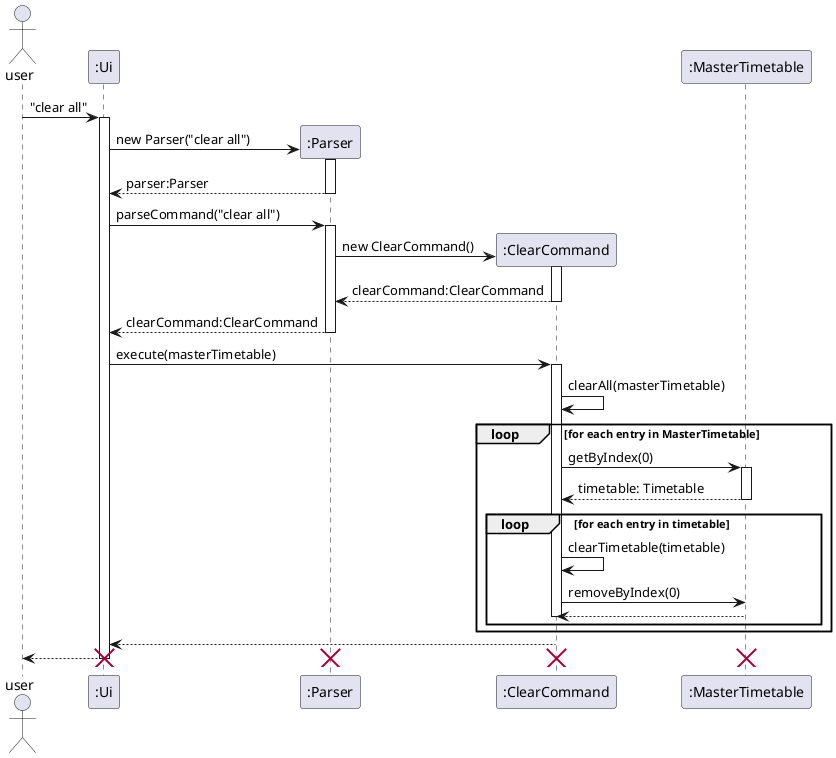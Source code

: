 @startuml
actor user

user -> ":Ui" ++ : "clear all"
create ":Parser"
":Ui" -> ":Parser" ++: new Parser("clear all")
":Parser" --> ":Ui" --: parser:Parser
":Ui" -> ":Parser" ++: parseCommand("clear all")
create ":ClearCommand"
":Parser" -> ":ClearCommand" ++: new ClearCommand()
":ClearCommand" --> ":Parser" --: clearCommand:ClearCommand
":Parser" --> ":Ui" --: clearCommand:ClearCommand
":Ui" -> ":ClearCommand" ++: execute(masterTimetable)
":ClearCommand" -> ":ClearCommand": clearAll(masterTimetable)
loop for each entry in MasterTimetable
":ClearCommand" -> ":MasterTimetable" ++: getByIndex(0)
":MasterTimetable" --> ":ClearCommand" -- : timetable: Timetable
loop for each entry in timetable
":ClearCommand" -> ":ClearCommand": clearTimetable(timetable)
":ClearCommand" -> ":MasterTimetable" : removeByIndex(0)
":MasterTimetable" --> ":ClearCommand" :
deactivate ":ClearCommand"
end
end

":ClearCommand" --> ":Ui" --: 
":Ui" --> user
destroy ":ClearCommand"
destroy ":Parser"
destroy ":MasterTimetable"
destroy ":Ui"
@enduml